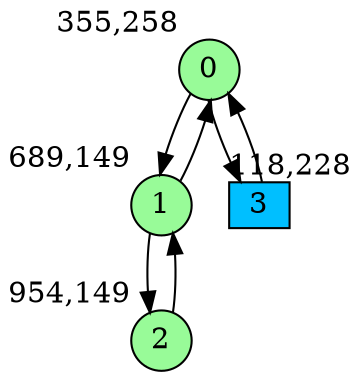 digraph G {
graph [bgcolor=white]
node [shape=circle, style = filled, fillcolor=white,fixedsize=true, width=0.4, height=0.3 ]
0[xlabel="355,258", pos = "3.70313,0!", fillcolor=palegreen ];
1[xlabel="689,149", pos = "8.92188,1.70313!", fillcolor=palegreen ];
2[xlabel="954,149", pos = "13.0625,1.70313!", fillcolor=palegreen ];
3[xlabel="118,228", pos = "0,0.46875!", fillcolor=deepskyblue, shape=box ];
0->1 ;
0->3 ;
1->0 ;
1->2 ;
2->1 ;
3->0 ;
}
